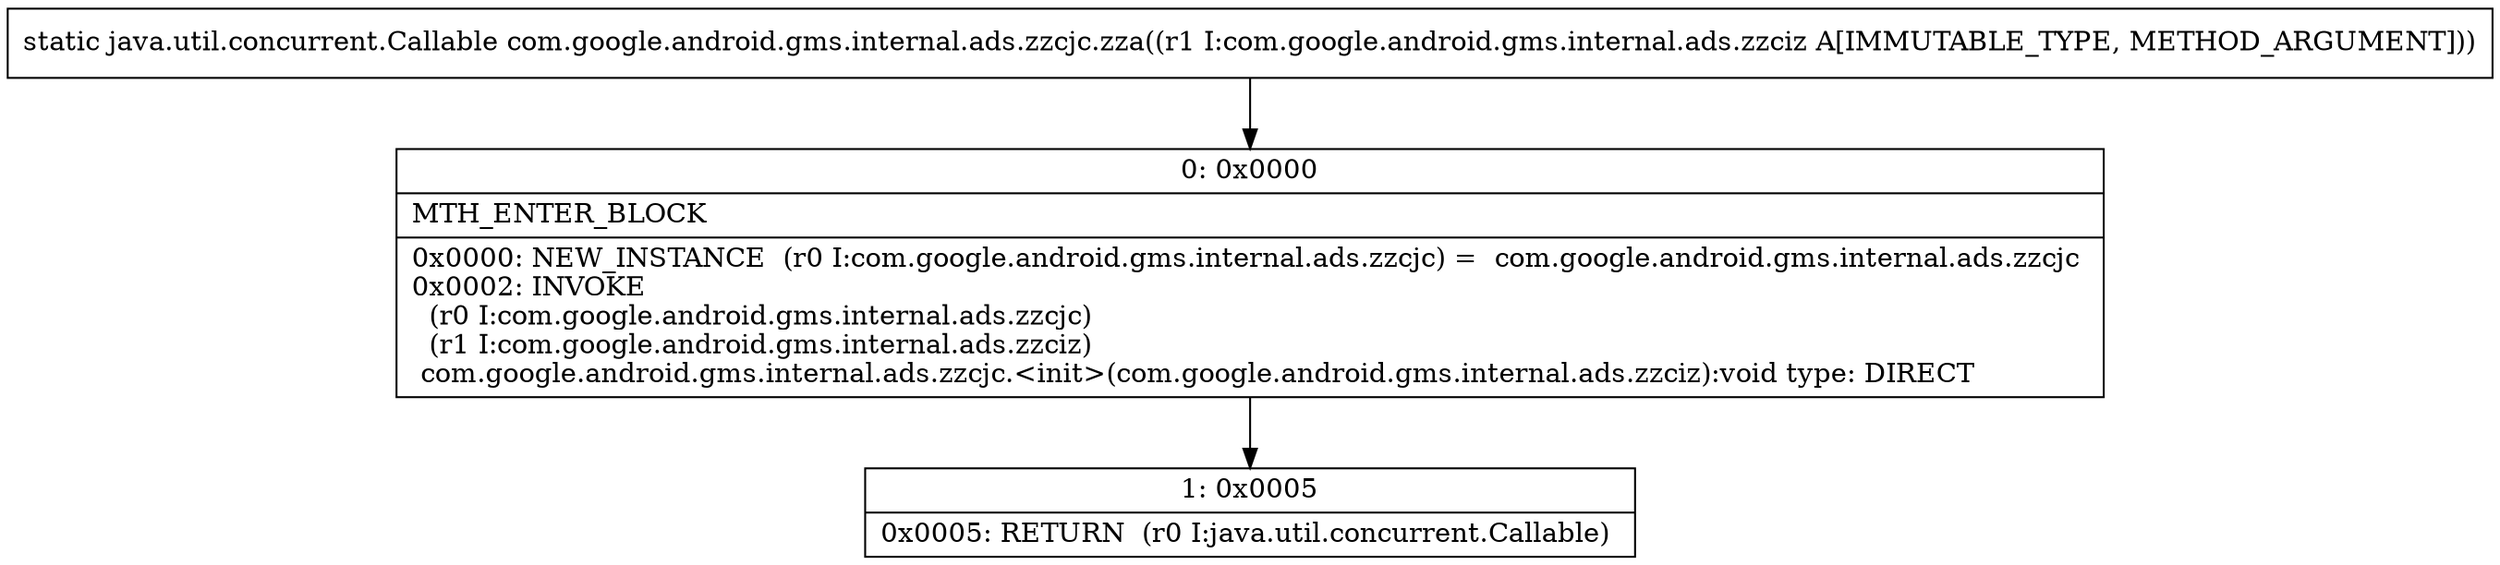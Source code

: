 digraph "CFG forcom.google.android.gms.internal.ads.zzcjc.zza(Lcom\/google\/android\/gms\/internal\/ads\/zzciz;)Ljava\/util\/concurrent\/Callable;" {
Node_0 [shape=record,label="{0\:\ 0x0000|MTH_ENTER_BLOCK\l|0x0000: NEW_INSTANCE  (r0 I:com.google.android.gms.internal.ads.zzcjc) =  com.google.android.gms.internal.ads.zzcjc \l0x0002: INVOKE  \l  (r0 I:com.google.android.gms.internal.ads.zzcjc)\l  (r1 I:com.google.android.gms.internal.ads.zzciz)\l com.google.android.gms.internal.ads.zzcjc.\<init\>(com.google.android.gms.internal.ads.zzciz):void type: DIRECT \l}"];
Node_1 [shape=record,label="{1\:\ 0x0005|0x0005: RETURN  (r0 I:java.util.concurrent.Callable) \l}"];
MethodNode[shape=record,label="{static java.util.concurrent.Callable com.google.android.gms.internal.ads.zzcjc.zza((r1 I:com.google.android.gms.internal.ads.zzciz A[IMMUTABLE_TYPE, METHOD_ARGUMENT])) }"];
MethodNode -> Node_0;
Node_0 -> Node_1;
}

